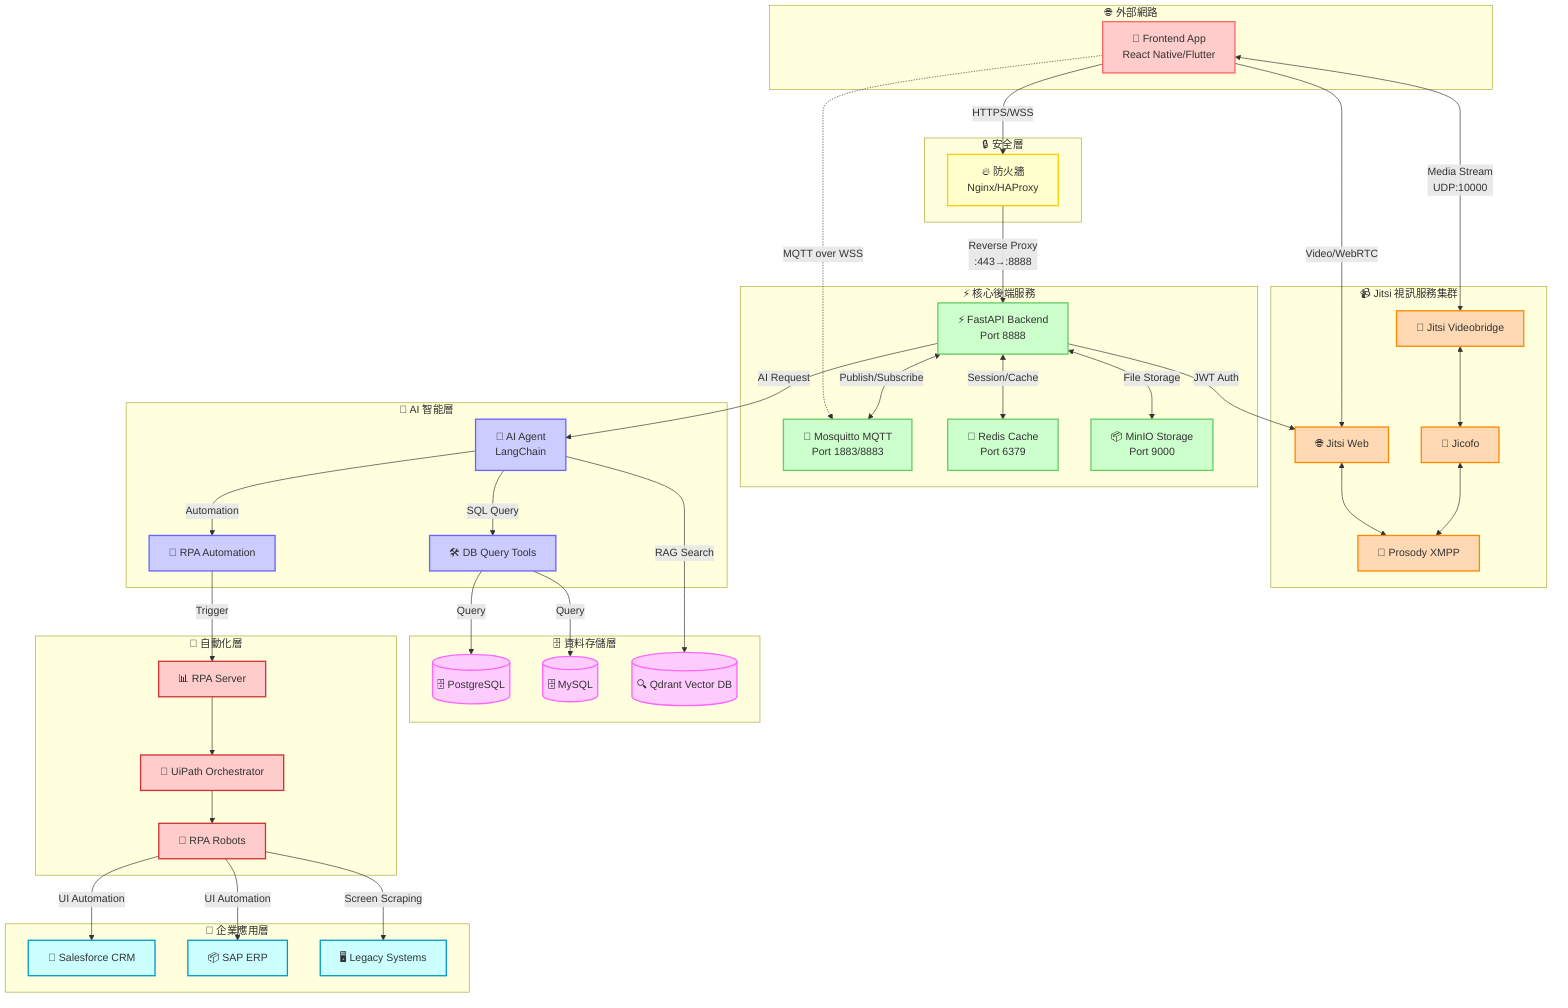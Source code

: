 graph TB
    subgraph External["🌐 外部網路"]
        Frontend[📱 Frontend App<br/>React Native/Flutter]
    end

    subgraph SecurityLayer["🔒 安全層"]
        DMZ[🔥 防火牆<br/>Nginx/HAProxy]
    end

    subgraph JitsiCluster["📹 Jitsi 視訊服務集群"]
        direction LR
        JitsiWeb[🌐 Jitsi Web]
        Prosody[💬 Prosody XMPP]
        Jicofo[🎯 Jicofo]
        JVB[🎥 Jitsi Videobridge]

        JitsiWeb <--> Prosody
        Jicofo <--> Prosody
        JVB <--> Jicofo
    end

    subgraph CoreServices["⚡ 核心後端服務"]
        direction LR
        FastAPI[⚡ FastAPI Backend<br/>Port 8888]
        Mosquitto[📡 Mosquitto MQTT<br/>Port 1883/8883]
        RedisCache[💾 Redis Cache<br/>Port 6379]
        MinIO[📦 MinIO Storage<br/>Port 9000]
    end

    subgraph AILayer["🤖 AI 智能層"]
        direction LR
        AIAgent[🤖 AI Agent<br/>LangChain]
        DBTools[🛠️ DB Query Tools]
        RPATools[🤖 RPA Automation]
    end

    subgraph DataLayer["🗄️ 資料存儲層"]
        direction LR
        PostgreSQL[(🗄️ PostgreSQL)]
        MySQL[(🗄️ MySQL)]
        Qdrant[(🔍 Qdrant Vector DB)]
    end

    subgraph AutomationLayer["🔧 自動化層"]
        direction LR
        RPAServer[📊 RPA Server]
        UiPath[🔧 UiPath Orchestrator]
        RPARobots[🤖 RPA Robots]

        RPAServer --> UiPath
        UiPath --> RPARobots
    end

    subgraph EnterpriseLayer["🏢 企業應用層"]
        direction LR
        Salesforce[📇 Salesforce CRM]
        SAP[📦 SAP ERP]
        LegacyApp[🖥️ Legacy Systems]
    end

    %% External connections
    Frontend -->|HTTPS/WSS| DMZ
    Frontend -.->|MQTT over WSS| Mosquitto
    Frontend -->|Video/WebRTC| JitsiWeb
    Frontend <-->|Media Stream<br/>UDP:10000| JVB

    %% Security layer
    DMZ -->|Reverse Proxy<br/>:443→:8888| FastAPI

    %% Core service connections
    FastAPI -->|JWT Auth| JitsiWeb
    FastAPI <-->|Publish/Subscribe| Mosquitto
    FastAPI <-->|Session/Cache| RedisCache
    FastAPI <-->|File Storage| MinIO
    FastAPI -->|AI Request| AIAgent

    %% AI layer connections
    AIAgent -->|RAG Search| Qdrant
    AIAgent -->|SQL Query| DBTools
    AIAgent -->|Automation| RPATools
    DBTools -->|Query| PostgreSQL
    DBTools -->|Query| MySQL

    %% RPA connections
    RPATools -->|Trigger| RPAServer
    RPARobots -->|UI Automation| Salesforce
    RPARobots -->|UI Automation| SAP
    RPARobots -->|Screen Scraping| LegacyApp

    classDef ext fill:#ffcccc,stroke:#ff6666,stroke-width:2px
    classDef security fill:#ffffcc,stroke:#ffcc00,stroke-width:2px
    classDef jitsi fill:#ffd9b3,stroke:#ff8800,stroke-width:2px
    classDef core fill:#ccffcc,stroke:#66cc66,stroke-width:2px
    classDef ai fill:#ccccff,stroke:#6666ff,stroke-width:2px
    classDef data fill:#ffccff,stroke:#ff66ff,stroke-width:2px
    classDef rpa fill:#ffcccc,stroke:#cc3333,stroke-width:2px
    classDef ent fill:#ccffff,stroke:#0099cc,stroke-width:2px

    class Frontend ext
    class DMZ security
    class JitsiWeb,Jicofo,JVB,Prosody jitsi
    class FastAPI,Mosquitto,RedisCache,MinIO core
    class AIAgent,DBTools,RPATools ai
    class PostgreSQL,MySQL,Qdrant data
    class RPAServer,UiPath,RPARobots rpa
    class Salesforce,SAP,LegacyApp ent